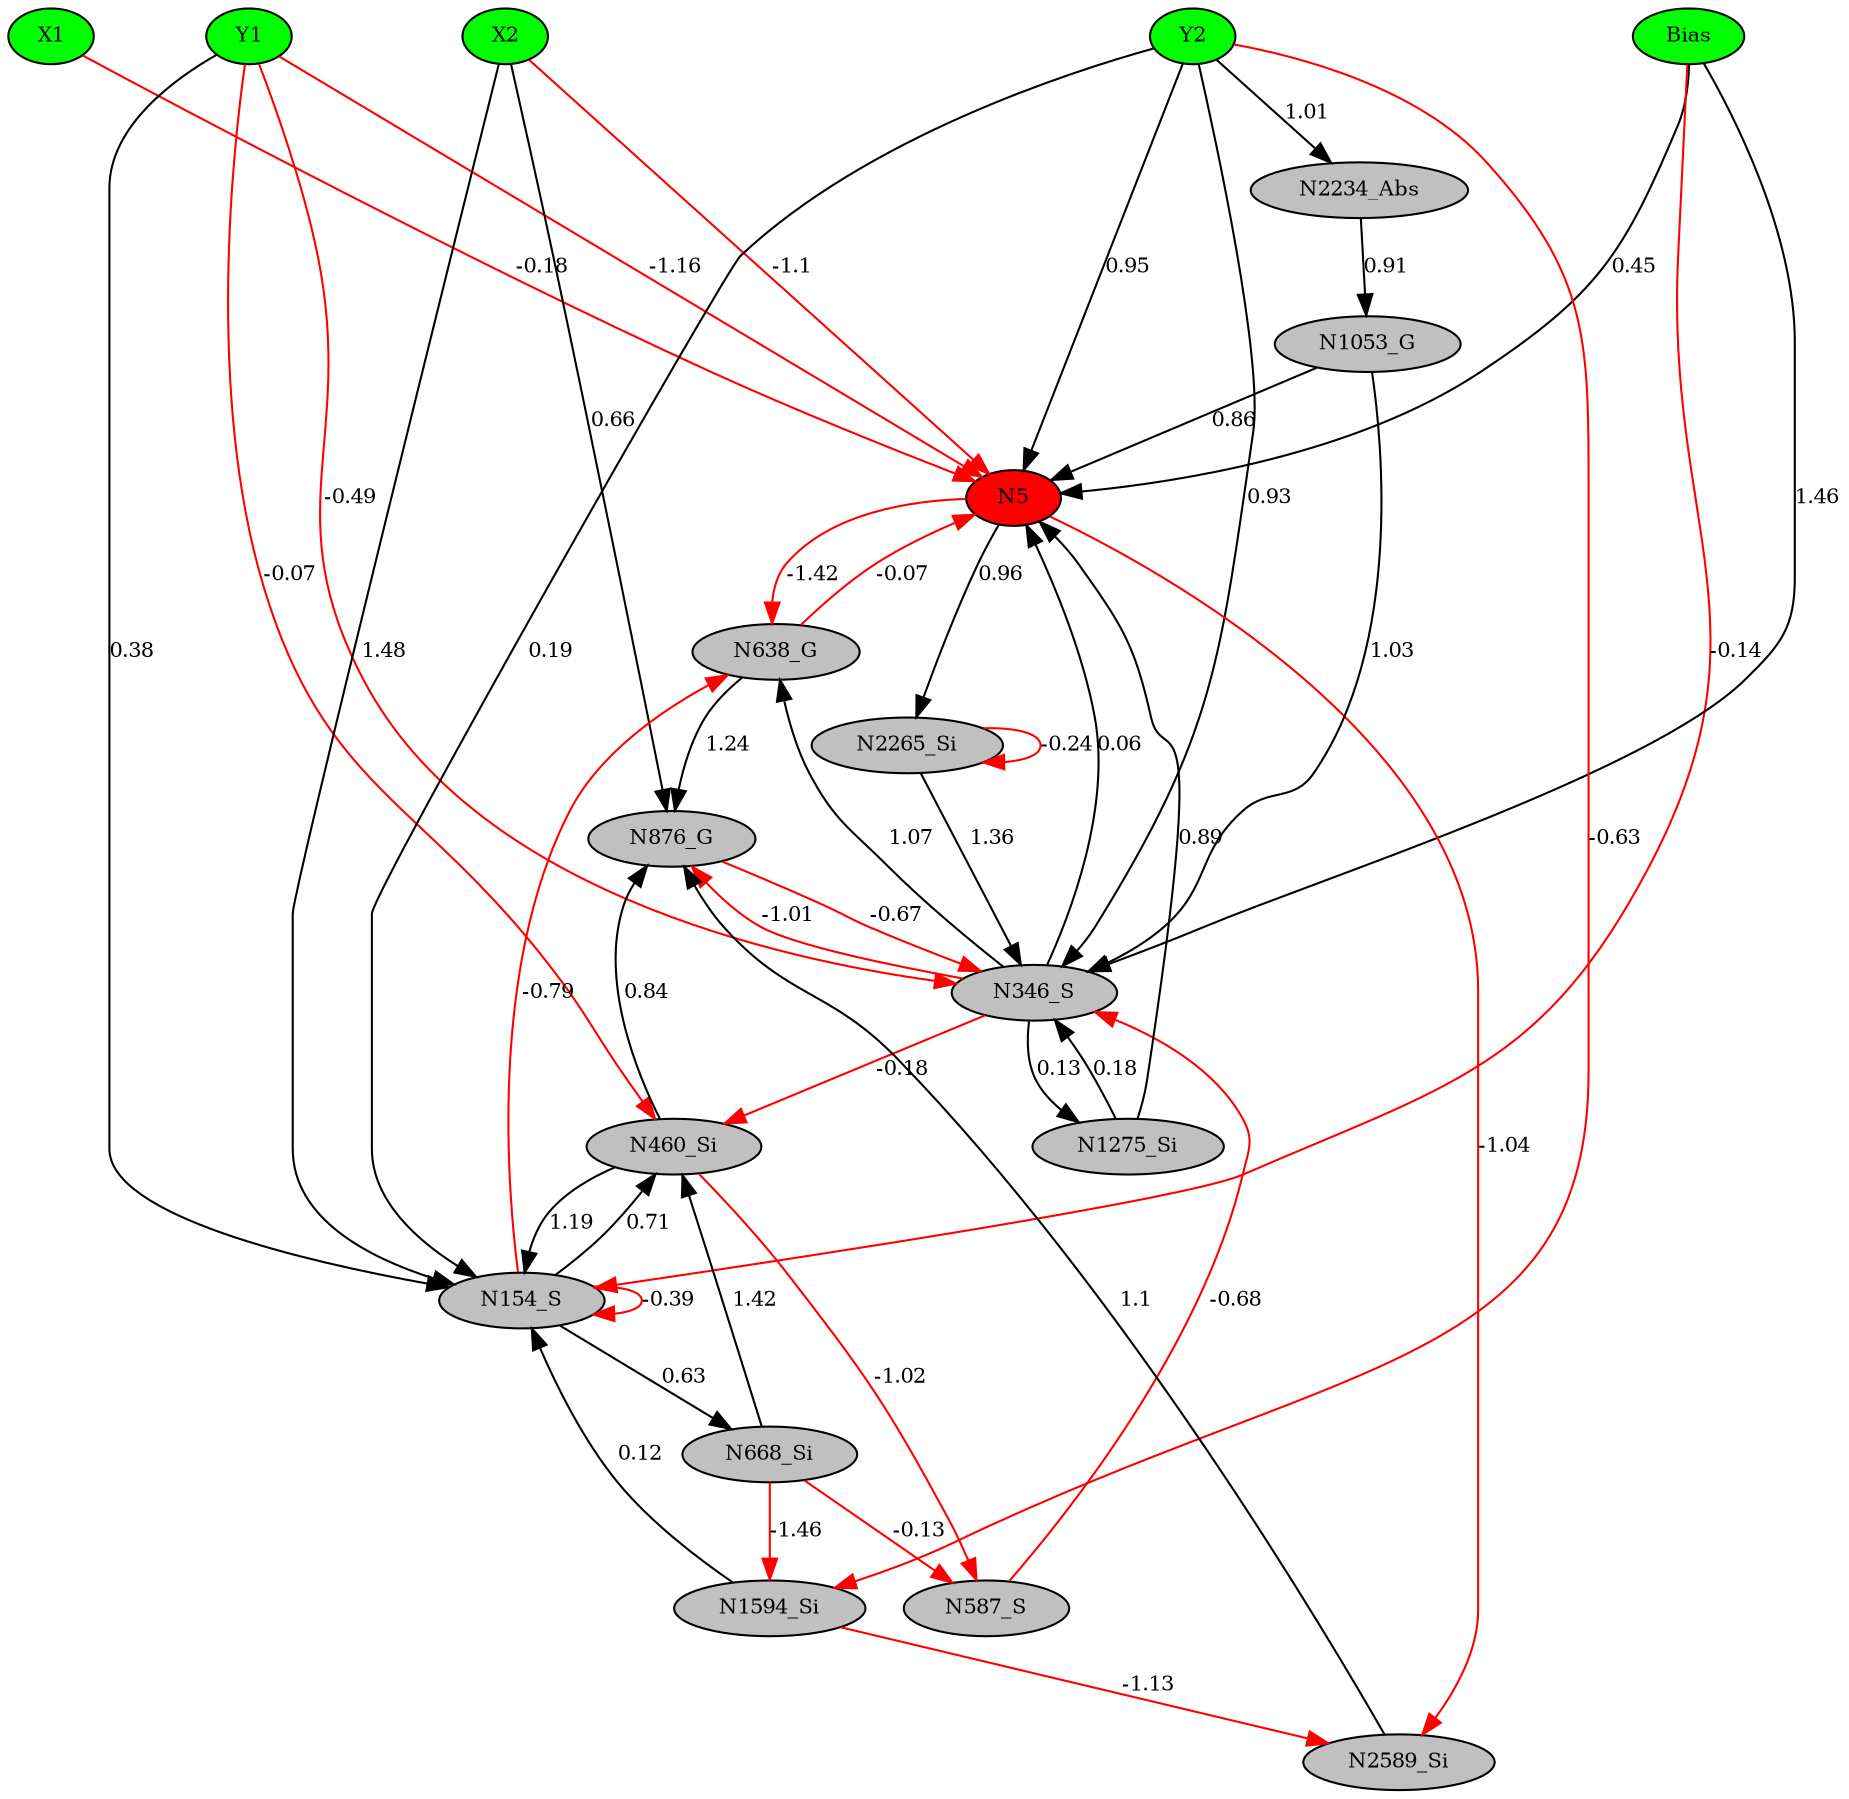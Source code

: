 digraph g { 
N0 [shape=ellipse, label=Bias,fontsize=10,height=0.1,width=0.1,style=filled,fillcolor=green]
N1[shape=ellipse label=X1,fontsize=10,height=0.1,width=0.1,style=filled,fillcolor=green]
N2[shape=ellipse label=Y1,fontsize=10,height=0.1,width=0.1,style=filled,fillcolor=green]
N3[shape=ellipse label=X2,fontsize=10,height=0.1,width=0.1,style=filled,fillcolor=green]
N4[shape=ellipse label=Y2,fontsize=10,height=0.1,width=0.1,style=filled,fillcolor=green]
N5[shape=ellipse,fontsize = 10, height = 0.1, width = 0.1, style = filled, fillcolor = red]
N154[shape=ellipse, label=N154_S,fontsize=10,height=0.1,width=0.1,style=filled,fillcolor=gray]
N346[shape=ellipse, label=N346_S,fontsize=10,height=0.1,width=0.1,style=filled,fillcolor=gray]
N460[shape=ellipse, label=N460_Si,fontsize=10,height=0.1,width=0.1,style=filled,fillcolor=gray]
N587[shape=ellipse, label=N587_S,fontsize=10,height=0.1,width=0.1,style=filled,fillcolor=gray]
N638[shape=ellipse, label=N638_G,fontsize=10,height=0.1,width=0.1,style=filled,fillcolor=gray]
N668[shape=ellipse, label=N668_Si,fontsize=10,height=0.1,width=0.1,style=filled,fillcolor=gray]
N876[shape=ellipse, label=N876_G,fontsize=10,height=0.1,width=0.1,style=filled,fillcolor=gray]
N1053[shape=ellipse, label=N1053_G,fontsize=10,height=0.1,width=0.1,style=filled,fillcolor=gray]
N1275[shape=ellipse, label=N1275_Si,fontsize=10,height=0.1,width=0.1,style=filled,fillcolor=gray]
N1594[shape=ellipse, label=N1594_Si,fontsize=10,height=0.1,width=0.1,style=filled,fillcolor=gray]
N2234[shape=ellipse, label=N2234_Abs,fontsize=10,height=0.1,width=0.1,style=filled,fillcolor=gray]
N2265[shape=ellipse, label=N2265_Si,fontsize=10,height=0.1,width=0.1,style=filled,fillcolor=gray]
N2589[shape=ellipse, label=N2589_Si,fontsize=10,height=0.1,width=0.1,style=filled,fillcolor=gray]
N0 -> N5 [color=black] [ label=0.45,fontsize=10]
N1 -> N5 [color=red] [arrowType=inv][ label=-0.18,fontsize=10]
N3 -> N5 [color=red] [arrowType=inv][ label=-1.1,fontsize=10]
N4 -> N5 [color=black] [ label=0.95,fontsize=10]
N2 -> N154 [color=black] [ label=0.38,fontsize=10]
N2 -> N5 [color=red] [arrowType=inv][ label=-1.16,fontsize=10]
N0 -> N154 [color=red] [arrowType=inv][ label=-0.14,fontsize=10]
N346 -> N5 [color=black] [ label=0.06,fontsize=10]
N154 -> N460 [color=black] [ label=0.71,fontsize=10]
N0 -> N346 [color=black] [ label=1.46,fontsize=10]
N460 -> N587 [color=red] [arrowType=inv][ label=-1.02,fontsize=10]
N587 -> N346 [color=red] [arrowType=inv][ label=-0.68,fontsize=10]
N2 -> N460 [color=red] [arrowType=inv][ label=-0.07,fontsize=10]
N346 -> N638 [color=black] [ label=1.07,fontsize=10]
N638 -> N5 [color=red] [arrowType=inv][ label=-0.07,fontsize=10]
N154 -> N668 [color=black] [ label=0.63,fontsize=10]
N668 -> N460 [color=black] [ label=1.42,fontsize=10]
N4 -> N154 [color=black] [ label=0.19,fontsize=10]
N460 -> N154 [color=black] [ label=1.19,fontsize=10]
N154 -> N154 [color=red] [arrowType=inv][ label=-0.39,fontsize=10]
N4 -> N346 [color=black] [ label=0.93,fontsize=10]
N460 -> N876 [color=black] [ label=0.84,fontsize=10]
N876 -> N346 [color=red] [arrowType=inv][ label=-0.67,fontsize=10]
N346 -> N460 [color=red] [arrowType=inv][ label=-0.18,fontsize=10]
N668 -> N587 [color=red] [arrowType=inv][ label=-0.13,fontsize=10]
N1053 -> N5 [color=black] [ label=0.86,fontsize=10]
N346 -> N1275 [color=black] [ label=0.13,fontsize=10]
N1275 -> N5 [color=black] [ label=0.89,fontsize=10]
N2 -> N346 [color=red] [arrowType=inv][ label=-0.49,fontsize=10]
N1053 -> N346 [color=black] [ label=1.03,fontsize=10]
N638 -> N876 [color=black] [ label=1.24,fontsize=10]
N4 -> N1594 [color=red] [arrowType=inv][ label=-0.63,fontsize=10]
N1594 -> N154 [color=black] [ label=0.12,fontsize=10]
N154 -> N638 [color=red] [arrowType=inv][ label=-0.79,fontsize=10]
N3 -> N154 [color=black] [ label=1.48,fontsize=10]
N4 -> N2234 [color=black] [ label=1.01,fontsize=10]
N2234 -> N1053 [color=black] [ label=0.91,fontsize=10]
N5 -> N2265 [color=black] [ label=0.96,fontsize=10]
N2265 -> N346 [color=black] [ label=1.36,fontsize=10]
N346 -> N876 [color=red] [arrowType=inv][ label=-1.01,fontsize=10]
N5 -> N638 [color=red] [arrowType=inv][ label=-1.42,fontsize=10]
N3 -> N876 [color=black] [ label=0.66,fontsize=10]
N668 -> N1594 [color=red] [arrowType=inv][ label=-1.46,fontsize=10]
N1594 -> N2589 [color=red] [arrowType=inv][ label=-1.13,fontsize=10]
N2589 -> N876 [color=black] [ label=1.1,fontsize=10]
N5 -> N2589 [color=red] [arrowType=inv][ label=-1.04,fontsize=10]
N2265 -> N2265 [color=red] [arrowType=inv][ label=-0.24,fontsize=10]
N1275 -> N346 [color=black] [ label=0.18,fontsize=10]
 { rank=same; 
N5
 } 
 { rank=same; 
N1 ->N2 ->N3 ->N4 ->N0 [style=invis]
 } 
}
